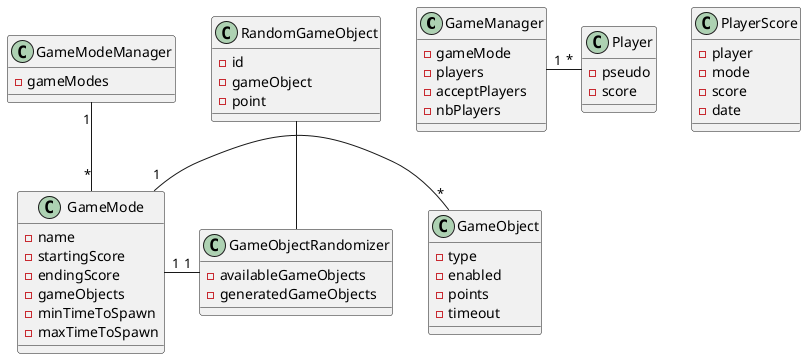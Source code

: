 @startuml
class GameManager {
    -gameMode
    -players
    -acceptPlayers
    -nbPlayers
}

class PlayerScore {
    -player
    -mode
    -score
    -date
}

class Player {
    -pseudo
    -score
}

class GameMode {
    -name
    -startingScore
    -endingScore
    -gameObjects
    -minTimeToSpawn
    -maxTimeToSpawn
}

class GameModeManager {
    -gameModes
}

class GameObject {
    -type
    -enabled
    -points
    -timeout
}

class GameObjectRandomizer {
    -availableGameObjects
    -generatedGameObjects
}

class RandomGameObject {
    -id
    -gameObject
    -point
}

GameModeManager "1" -- "*" GameMode
GameMode "1" - "*" GameObject
GameManager "1" - "*" Player
GameMode "1" - "1" GameObjectRandomizer
RandomGameObject -- GameObjectRandomizer
@enduml
